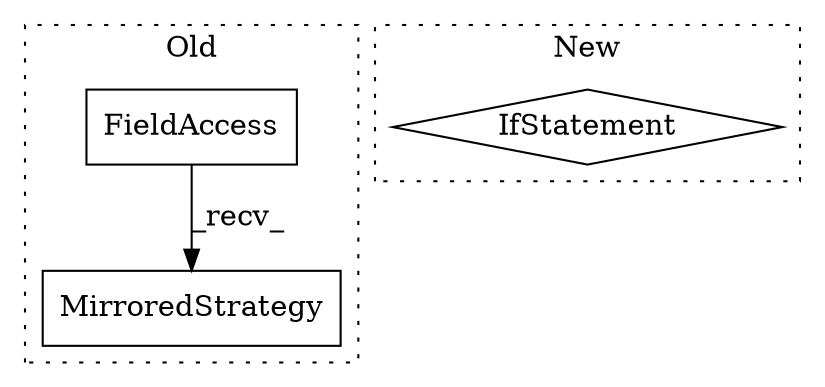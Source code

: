 digraph G {
subgraph cluster0 {
1 [label="MirroredStrategy" a="32" s="2625" l="18" shape="box"];
3 [label="FieldAccess" a="22" s="2603" l="21" shape="box"];
label = "Old";
style="dotted";
}
subgraph cluster1 {
2 [label="IfStatement" a="25" s="2496,2528" l="4,2" shape="diamond"];
label = "New";
style="dotted";
}
3 -> 1 [label="_recv_"];
}